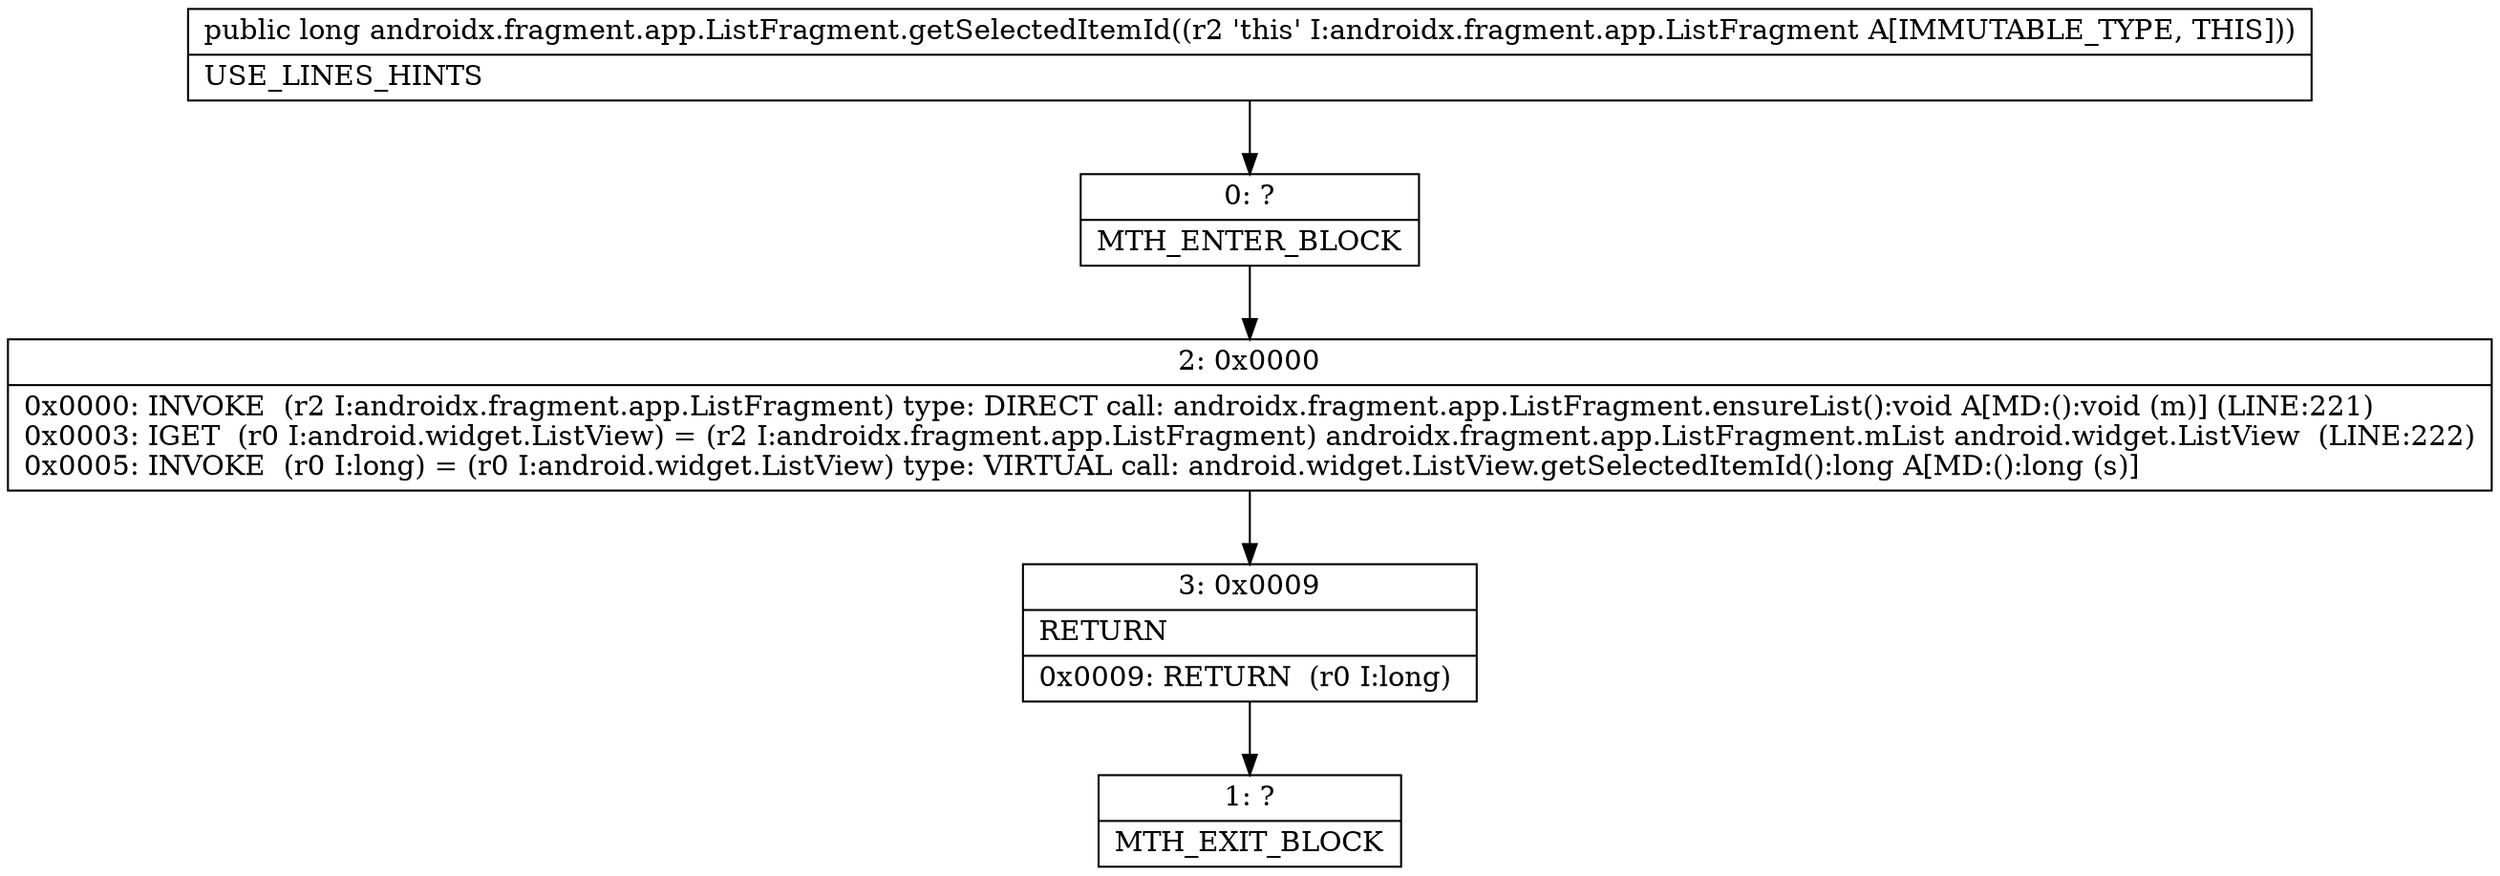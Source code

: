 digraph "CFG forandroidx.fragment.app.ListFragment.getSelectedItemId()J" {
Node_0 [shape=record,label="{0\:\ ?|MTH_ENTER_BLOCK\l}"];
Node_2 [shape=record,label="{2\:\ 0x0000|0x0000: INVOKE  (r2 I:androidx.fragment.app.ListFragment) type: DIRECT call: androidx.fragment.app.ListFragment.ensureList():void A[MD:():void (m)] (LINE:221)\l0x0003: IGET  (r0 I:android.widget.ListView) = (r2 I:androidx.fragment.app.ListFragment) androidx.fragment.app.ListFragment.mList android.widget.ListView  (LINE:222)\l0x0005: INVOKE  (r0 I:long) = (r0 I:android.widget.ListView) type: VIRTUAL call: android.widget.ListView.getSelectedItemId():long A[MD:():long (s)]\l}"];
Node_3 [shape=record,label="{3\:\ 0x0009|RETURN\l|0x0009: RETURN  (r0 I:long) \l}"];
Node_1 [shape=record,label="{1\:\ ?|MTH_EXIT_BLOCK\l}"];
MethodNode[shape=record,label="{public long androidx.fragment.app.ListFragment.getSelectedItemId((r2 'this' I:androidx.fragment.app.ListFragment A[IMMUTABLE_TYPE, THIS]))  | USE_LINES_HINTS\l}"];
MethodNode -> Node_0;Node_0 -> Node_2;
Node_2 -> Node_3;
Node_3 -> Node_1;
}

